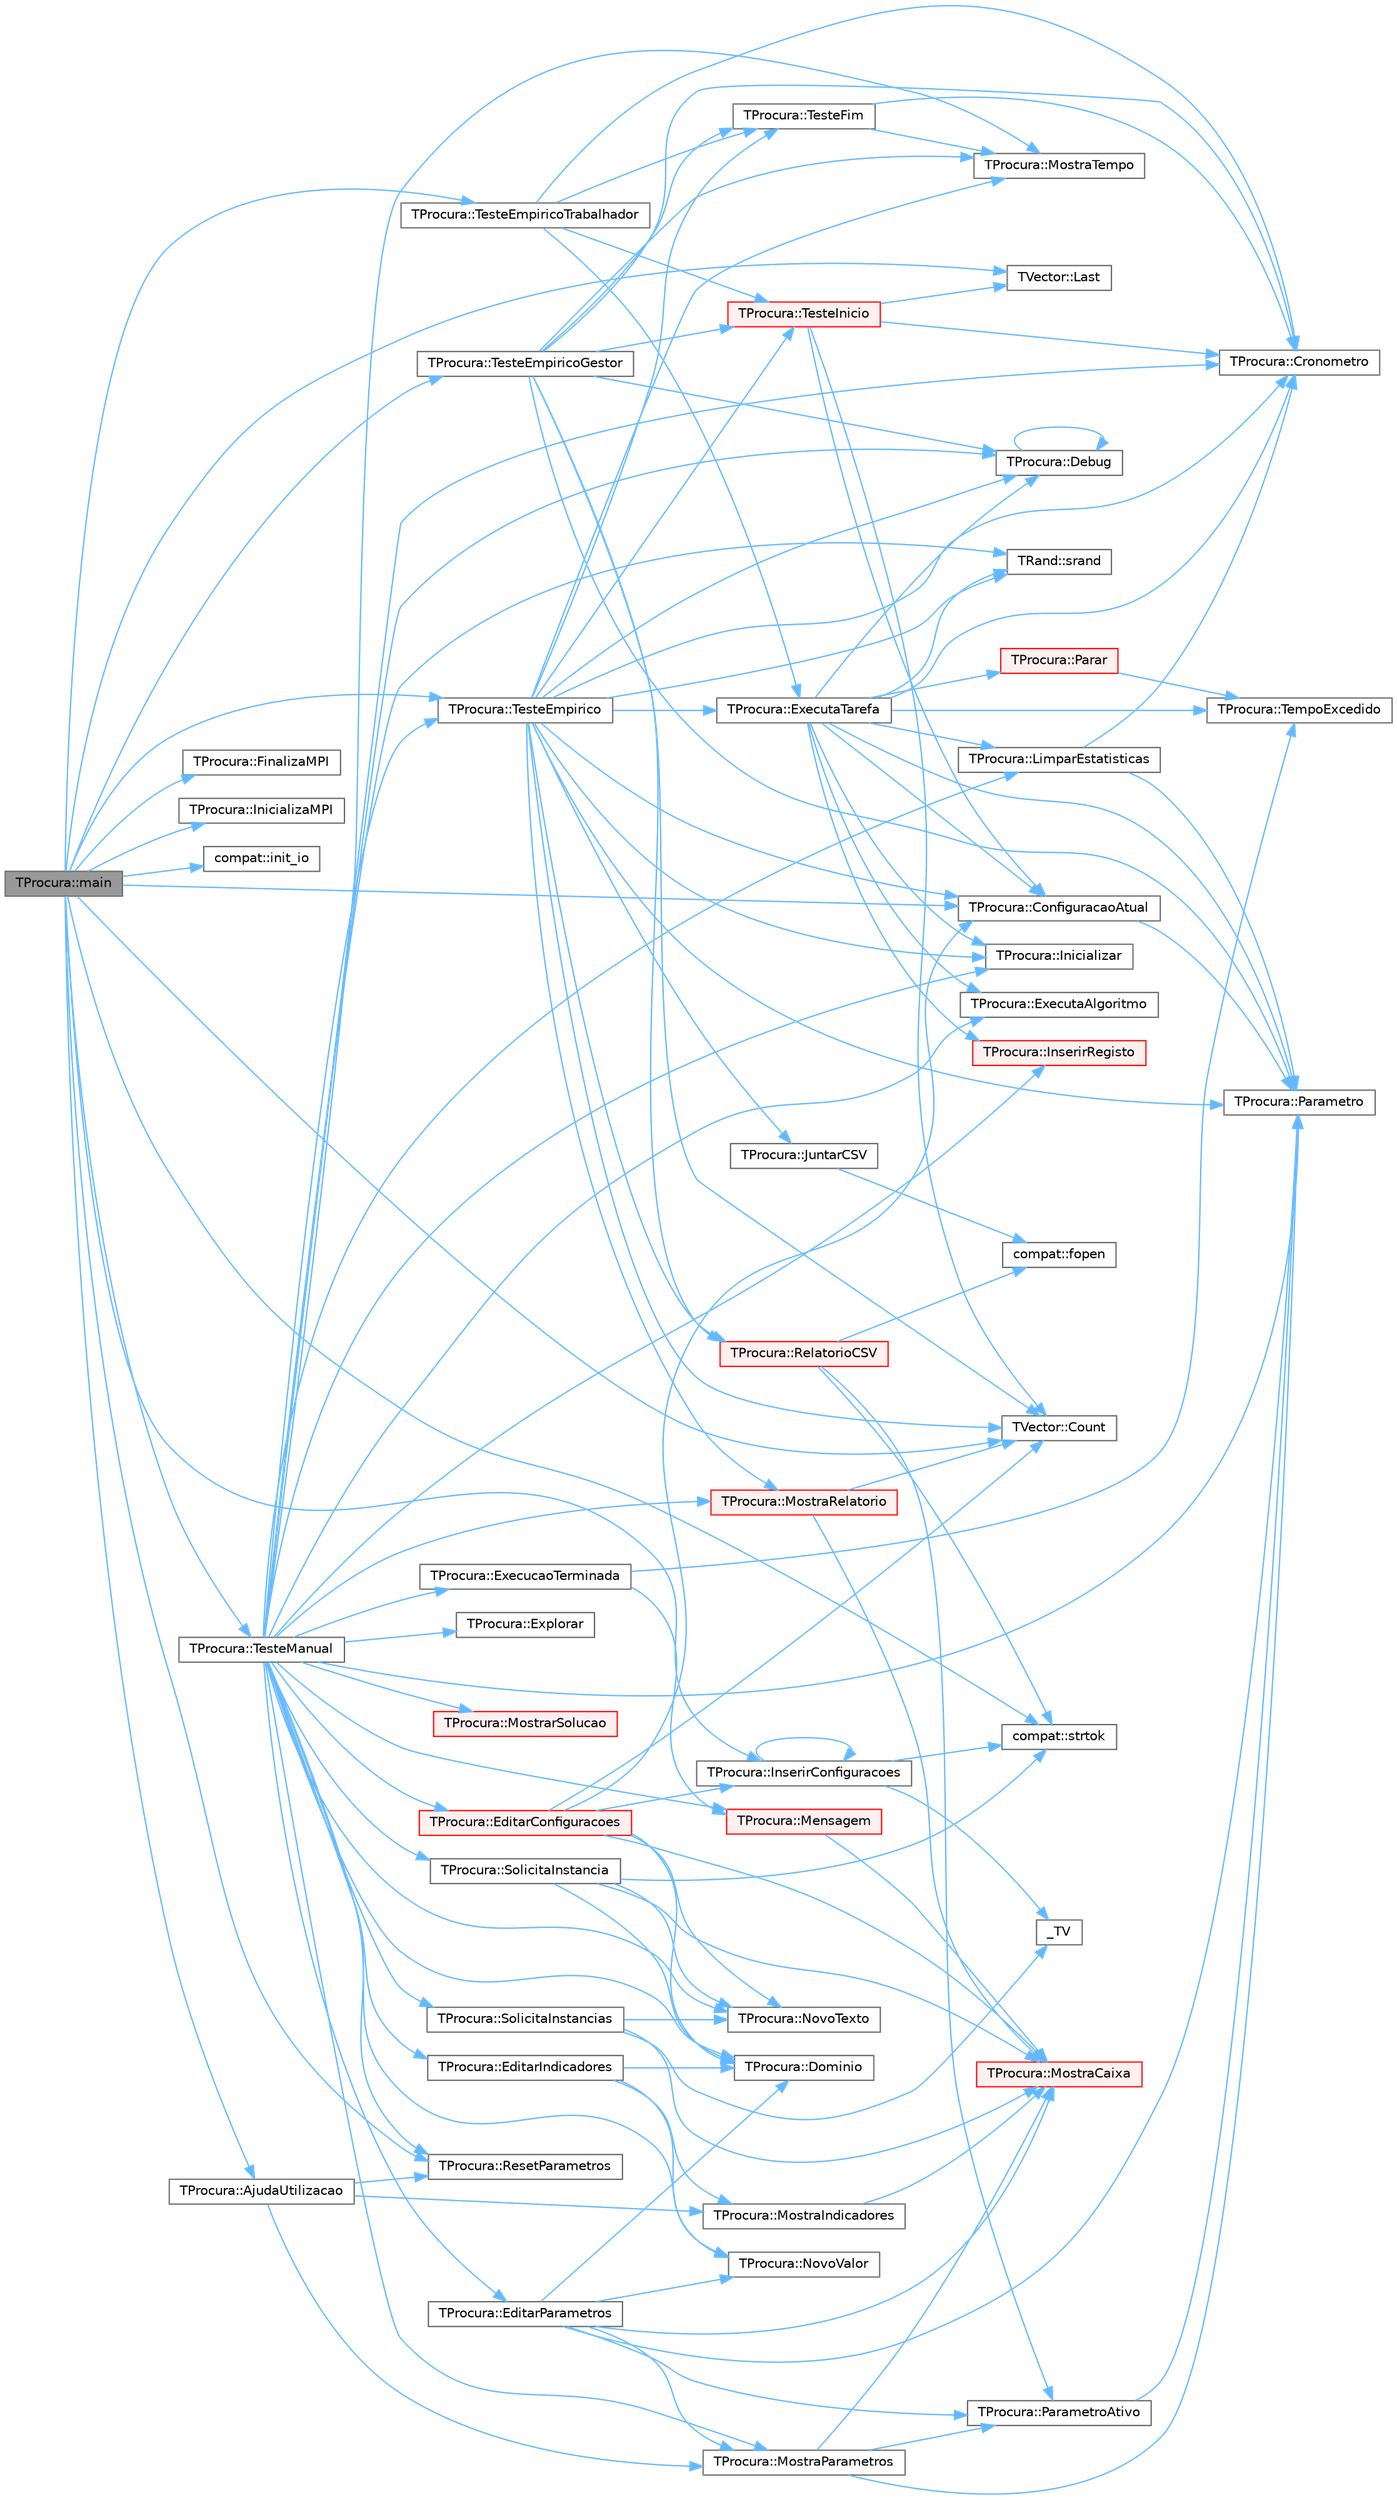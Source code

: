 digraph "TProcura::main"
{
 // LATEX_PDF_SIZE
  bgcolor="transparent";
  edge [fontname=Helvetica,fontsize=10,labelfontname=Helvetica,labelfontsize=10];
  node [fontname=Helvetica,fontsize=10,shape=box,height=0.2,width=0.4];
  rankdir="LR";
  Node1 [id="Node000001",label="TProcura::main",height=0.2,width=0.4,color="gray40", fillcolor="grey60", style="filled", fontcolor="black",tooltip="Inicializa a interação com o utilizador."];
  Node1 -> Node2 [id="edge1_Node000001_Node000002",color="steelblue1",style="solid",tooltip=" "];
  Node2 [id="Node000002",label="TProcura::AjudaUtilizacao",height=0.2,width=0.4,color="grey40", fillcolor="white", style="filled",URL="$classTProcura.html#adc4d653fe0feb6033083adc5d19e7fb5",tooltip="Mostra ajuda de utilização do programa."];
  Node2 -> Node3 [id="edge2_Node000002_Node000003",color="steelblue1",style="solid",tooltip=" "];
  Node3 [id="Node000003",label="TProcura::MostraIndicadores",height=0.2,width=0.4,color="grey40", fillcolor="white", style="filled",URL="$classTProcura.html#a99f5cf1c59ce543a58d802a1ac907299",tooltip="Mostra os indicadores definidos."];
  Node3 -> Node4 [id="edge3_Node000003_Node000004",color="steelblue1",style="solid",tooltip=" "];
  Node4 [id="Node000004",label="TProcura::MostraCaixa",height=0.2,width=0.4,color="red", fillcolor="#FFF0F0", style="filled",URL="$classTProcura.html#a3496857ee1a91785fbb6ad45f5e9ddea",tooltip=" "];
  Node2 -> Node6 [id="edge4_Node000002_Node000006",color="steelblue1",style="solid",tooltip=" "];
  Node6 [id="Node000006",label="TProcura::MostraParametros",height=0.2,width=0.4,color="grey40", fillcolor="white", style="filled",URL="$classTProcura.html#ae7fa07f03b8e5a201e35023ba7724b82",tooltip="Mostra os parâmetros atuais."];
  Node6 -> Node4 [id="edge5_Node000006_Node000004",color="steelblue1",style="solid",tooltip=" "];
  Node6 -> Node7 [id="edge6_Node000006_Node000007",color="steelblue1",style="solid",tooltip=" "];
  Node7 [id="Node000007",label="TProcura::Parametro",height=0.2,width=0.4,color="grey40", fillcolor="white", style="filled",URL="$classTProcura.html#a0e9e692f29af8a5d5279a8647c800437",tooltip=" "];
  Node6 -> Node8 [id="edge7_Node000006_Node000008",color="steelblue1",style="solid",tooltip=" "];
  Node8 [id="Node000008",label="TProcura::ParametroAtivo",height=0.2,width=0.4,color="grey40", fillcolor="white", style="filled",URL="$classTProcura.html#a816897a3f52c463e9ba30df3fd41dd6e",tooltip=" "];
  Node8 -> Node7 [id="edge8_Node000008_Node000007",color="steelblue1",style="solid",tooltip=" "];
  Node2 -> Node9 [id="edge9_Node000002_Node000009",color="steelblue1",style="solid",tooltip=" "];
  Node9 [id="Node000009",label="TProcura::ResetParametros",height=0.2,width=0.4,color="grey40", fillcolor="white", style="filled",URL="$classTProcura.html#a6b870a79b10bf2523bdb37c4b06bb871",tooltip="Inicializa os parametros, indicadores e instâncias."];
  Node1 -> Node10 [id="edge10_Node000001_Node000010",color="steelblue1",style="solid",tooltip=" "];
  Node10 [id="Node000010",label="TProcura::ConfiguracaoAtual",height=0.2,width=0.4,color="grey40", fillcolor="white", style="filled",URL="$classTProcura.html#ac1d9f06b12765a02290050af15463186",tooltip="Grava ou lê a configuração atual."];
  Node10 -> Node7 [id="edge11_Node000010_Node000007",color="steelblue1",style="solid",tooltip=" "];
  Node1 -> Node11 [id="edge12_Node000001_Node000011",color="steelblue1",style="solid",tooltip=" "];
  Node11 [id="Node000011",label="TVector::Count",height=0.2,width=0.4,color="grey40", fillcolor="white", style="filled",URL="$classTVector.html#ac3c744d84543ca6e32859eb7dfccfeef",tooltip=" "];
  Node1 -> Node12 [id="edge13_Node000001_Node000012",color="steelblue1",style="solid",tooltip=" "];
  Node12 [id="Node000012",label="TProcura::FinalizaMPI",height=0.2,width=0.4,color="grey40", fillcolor="white", style="filled",URL="$classTProcura.html#a5f946d1f7a89ca3c50fbb80477966607",tooltip="Finaliza o ambiente MPI, se aplicável."];
  Node1 -> Node13 [id="edge14_Node000001_Node000013",color="steelblue1",style="solid",tooltip=" "];
  Node13 [id="Node000013",label="TProcura::InicializaMPI",height=0.2,width=0.4,color="grey40", fillcolor="white", style="filled",URL="$classTProcura.html#a99028e43382ddefb3660942deb95608d",tooltip="Inicializa o ambiente MPI, se aplicável."];
  Node1 -> Node14 [id="edge15_Node000001_Node000014",color="steelblue1",style="solid",tooltip=" "];
  Node14 [id="Node000014",label="compat::init_io",height=0.2,width=0.4,color="grey40", fillcolor="white", style="filled",URL="$namespacecompat.html#a4458d9a13083e2a6ae1b6c659c4043cc",tooltip=" "];
  Node1 -> Node15 [id="edge16_Node000001_Node000015",color="steelblue1",style="solid",tooltip=" "];
  Node15 [id="Node000015",label="TProcura::InserirConfiguracoes",height=0.2,width=0.4,color="grey40", fillcolor="white", style="filled",URL="$classTProcura.html#a662c7ff8ba62bb5745a7ee0ec92eea13",tooltip="Insere configurações a partir de uma string."];
  Node15 -> Node16 [id="edge17_Node000015_Node000016",color="steelblue1",style="solid",tooltip=" "];
  Node16 [id="Node000016",label="_TV",height=0.2,width=0.4,color="grey40", fillcolor="white", style="filled",URL="$TVector_8h.html#a442726d787e600d83bb1f358840dcb3a",tooltip=" "];
  Node15 -> Node15 [id="edge18_Node000015_Node000015",color="steelblue1",style="solid",tooltip=" "];
  Node15 -> Node17 [id="edge19_Node000015_Node000017",color="steelblue1",style="solid",tooltip=" "];
  Node17 [id="Node000017",label="compat::strtok",height=0.2,width=0.4,color="grey40", fillcolor="white", style="filled",URL="$namespacecompat.html#a342aea1a38c4383aedcc7fea5e68048a",tooltip=" "];
  Node1 -> Node18 [id="edge20_Node000001_Node000018",color="steelblue1",style="solid",tooltip=" "];
  Node18 [id="Node000018",label="TVector::Last",height=0.2,width=0.4,color="grey40", fillcolor="white", style="filled",URL="$classTVector.html#aa304d639c79ef2842f9951846c6292e3",tooltip=" "];
  Node1 -> Node9 [id="edge21_Node000001_Node000009",color="steelblue1",style="solid",tooltip=" "];
  Node1 -> Node17 [id="edge22_Node000001_Node000017",color="steelblue1",style="solid",tooltip=" "];
  Node1 -> Node19 [id="edge23_Node000001_Node000019",color="steelblue1",style="solid",tooltip=" "];
  Node19 [id="Node000019",label="TProcura::TesteEmpirico",height=0.2,width=0.4,color="grey40", fillcolor="white", style="filled",URL="$classTProcura.html#ae98922e2f7f8bb6e487af0a1e4f84336",tooltip="Executa testes empíricos, em todas as configurações guardadas, nas instâncias selecionadas."];
  Node19 -> Node10 [id="edge24_Node000019_Node000010",color="steelblue1",style="solid",tooltip=" "];
  Node19 -> Node11 [id="edge25_Node000019_Node000011",color="steelblue1",style="solid",tooltip=" "];
  Node19 -> Node20 [id="edge26_Node000019_Node000020",color="steelblue1",style="solid",tooltip=" "];
  Node20 [id="Node000020",label="TProcura::Cronometro",height=0.2,width=0.4,color="grey40", fillcolor="white", style="filled",URL="$classTProcura.html#adb09aa964fe750da7a383318cd0f48a0",tooltip="retorna o tempo em segundos desde que o cronómetro foi inicializado"];
  Node19 -> Node21 [id="edge27_Node000019_Node000021",color="steelblue1",style="solid",tooltip=" "];
  Node21 [id="Node000021",label="TProcura::Debug",height=0.2,width=0.4,color="grey40", fillcolor="white", style="filled",URL="$classTProcura.html#a0c5676c1b54ab6bdc1045b98aeafe456",tooltip="Mostra o estado no ecrã, para debug."];
  Node21 -> Node21 [id="edge28_Node000021_Node000021",color="steelblue1",style="solid",tooltip=" "];
  Node19 -> Node22 [id="edge29_Node000019_Node000022",color="steelblue1",style="solid",tooltip=" "];
  Node22 [id="Node000022",label="TProcura::ExecutaTarefa",height=0.2,width=0.4,color="grey40", fillcolor="white", style="filled",URL="$classTProcura.html#a2c3c5fdff8277b04a219156dec0f068b",tooltip="Executa uma tarefa num teste empírico."];
  Node22 -> Node10 [id="edge30_Node000022_Node000010",color="steelblue1",style="solid",tooltip=" "];
  Node22 -> Node20 [id="edge31_Node000022_Node000020",color="steelblue1",style="solid",tooltip=" "];
  Node22 -> Node21 [id="edge32_Node000022_Node000021",color="steelblue1",style="solid",tooltip=" "];
  Node22 -> Node23 [id="edge33_Node000022_Node000023",color="steelblue1",style="solid",tooltip=" "];
  Node23 [id="Node000023",label="TProcura::ExecutaAlgoritmo",height=0.2,width=0.4,color="grey40", fillcolor="white", style="filled",URL="$classTProcura.html#a1297806db02da2a44794883a6f427965",tooltip="Executa o algoritmo com os parametros atuais."];
  Node22 -> Node24 [id="edge34_Node000022_Node000024",color="steelblue1",style="solid",tooltip=" "];
  Node24 [id="Node000024",label="TProcura::Inicializar",height=0.2,width=0.4,color="grey40", fillcolor="white", style="filled",URL="$classTProcura.html#a1af0e64ed79d99972d8d48fadf839f43",tooltip="Coloca o objecto no estado inicial da procura."];
  Node22 -> Node25 [id="edge35_Node000022_Node000025",color="steelblue1",style="solid",tooltip=" "];
  Node25 [id="Node000025",label="TProcura::InserirRegisto",height=0.2,width=0.4,color="red", fillcolor="#FFF0F0", style="filled",URL="$classTProcura.html#acd7a254a5057023a21b9909053c36f24",tooltip="Insere um novo registo de resultados."];
  Node22 -> Node29 [id="edge36_Node000022_Node000029",color="steelblue1",style="solid",tooltip=" "];
  Node29 [id="Node000029",label="TProcura::LimparEstatisticas",height=0.2,width=0.4,color="grey40", fillcolor="white", style="filled",URL="$classTProcura.html#ae82e7be02923531e7ead26b1b25cec0f",tooltip="Chapar antes da execução do algoritmo. Limpa valores estatísticos, e fixa o instante limite de tempo ..."];
  Node29 -> Node20 [id="edge37_Node000029_Node000020",color="steelblue1",style="solid",tooltip=" "];
  Node29 -> Node7 [id="edge38_Node000029_Node000007",color="steelblue1",style="solid",tooltip=" "];
  Node22 -> Node7 [id="edge39_Node000022_Node000007",color="steelblue1",style="solid",tooltip=" "];
  Node22 -> Node30 [id="edge40_Node000022_Node000030",color="steelblue1",style="solid",tooltip=" "];
  Node30 [id="Node000030",label="TProcura::Parar",height=0.2,width=0.4,color="red", fillcolor="#FFF0F0", style="filled",URL="$classTProcura.html#a7952e187e1b0ae0ca52edab157223179",tooltip="Verifica se a procura deve ser interrompida."];
  Node30 -> Node32 [id="edge41_Node000030_Node000032",color="steelblue1",style="solid",tooltip=" "];
  Node32 [id="Node000032",label="TProcura::TempoExcedido",height=0.2,width=0.4,color="grey40", fillcolor="white", style="filled",URL="$classTProcura.html#afa3015ac104b603930d3f60a34c09fff",tooltip=" "];
  Node22 -> Node33 [id="edge42_Node000022_Node000033",color="steelblue1",style="solid",tooltip=" "];
  Node33 [id="Node000033",label="TRand::srand",height=0.2,width=0.4,color="grey40", fillcolor="white", style="filled",URL="$namespaceTRand.html#ad0b319d6f58ab6820b001b4e3d3ae245",tooltip="Inicializa a semente da geração pseudo-aleatória."];
  Node22 -> Node32 [id="edge43_Node000022_Node000032",color="steelblue1",style="solid",tooltip=" "];
  Node19 -> Node24 [id="edge44_Node000019_Node000024",color="steelblue1",style="solid",tooltip=" "];
  Node19 -> Node34 [id="edge45_Node000019_Node000034",color="steelblue1",style="solid",tooltip=" "];
  Node34 [id="Node000034",label="TProcura::JuntarCSV",height=0.2,width=0.4,color="grey40", fillcolor="white", style="filled",URL="$classTProcura.html#aa47aff45144b528adaecdb654c498844",tooltip="Juntar ficheiros CSV gerados por diferentes processos MPI em um único ficheiro."];
  Node34 -> Node35 [id="edge46_Node000034_Node000035",color="steelblue1",style="solid",tooltip=" "];
  Node35 [id="Node000035",label="compat::fopen",height=0.2,width=0.4,color="grey40", fillcolor="white", style="filled",URL="$namespacecompat.html#a00b22acc72899dbcb64f43ad8ec8b41d",tooltip=" "];
  Node19 -> Node36 [id="edge47_Node000019_Node000036",color="steelblue1",style="solid",tooltip=" "];
  Node36 [id="Node000036",label="TProcura::MostraRelatorio",height=0.2,width=0.4,color="red", fillcolor="#FFF0F0", style="filled",URL="$classTProcura.html#a8efec796677c8e25ad8bdb56a1082e2d",tooltip="Mostra um relatório dos resultados."];
  Node36 -> Node11 [id="edge48_Node000036_Node000011",color="steelblue1",style="solid",tooltip=" "];
  Node36 -> Node4 [id="edge49_Node000036_Node000004",color="steelblue1",style="solid",tooltip=" "];
  Node19 -> Node43 [id="edge50_Node000019_Node000043",color="steelblue1",style="solid",tooltip=" "];
  Node43 [id="Node000043",label="TProcura::MostraTempo",height=0.2,width=0.4,color="grey40", fillcolor="white", style="filled",URL="$classTProcura.html#a3bfb17b3b826cc2f593f950a227c3049",tooltip="Mostra tempo num formato humano."];
  Node19 -> Node7 [id="edge51_Node000019_Node000007",color="steelblue1",style="solid",tooltip=" "];
  Node19 -> Node44 [id="edge52_Node000019_Node000044",color="steelblue1",style="solid",tooltip=" "];
  Node44 [id="Node000044",label="TProcura::RelatorioCSV",height=0.2,width=0.4,color="red", fillcolor="#FFF0F0", style="filled",URL="$classTProcura.html#ab29731e4c9c1d57ccf72740d7d96ec32",tooltip="Gera um relatório CSV com os resultados."];
  Node44 -> Node35 [id="edge53_Node000044_Node000035",color="steelblue1",style="solid",tooltip=" "];
  Node44 -> Node8 [id="edge54_Node000044_Node000008",color="steelblue1",style="solid",tooltip=" "];
  Node44 -> Node17 [id="edge55_Node000044_Node000017",color="steelblue1",style="solid",tooltip=" "];
  Node19 -> Node33 [id="edge56_Node000019_Node000033",color="steelblue1",style="solid",tooltip=" "];
  Node19 -> Node45 [id="edge57_Node000019_Node000045",color="steelblue1",style="solid",tooltip=" "];
  Node45 [id="Node000045",label="TProcura::TesteFim",height=0.2,width=0.4,color="grey40", fillcolor="white", style="filled",URL="$classTProcura.html#aacb98ca4aa5bbc4db469bb5329e58434",tooltip=" "];
  Node45 -> Node20 [id="edge58_Node000045_Node000020",color="steelblue1",style="solid",tooltip=" "];
  Node45 -> Node43 [id="edge59_Node000045_Node000043",color="steelblue1",style="solid",tooltip=" "];
  Node19 -> Node46 [id="edge60_Node000019_Node000046",color="steelblue1",style="solid",tooltip=" "];
  Node46 [id="Node000046",label="TProcura::TesteInicio",height=0.2,width=0.4,color="red", fillcolor="#FFF0F0", style="filled",URL="$classTProcura.html#a577697338460038138738e87157166af",tooltip="arranque de teste, auxiliar aos Testes Empíricos"];
  Node46 -> Node10 [id="edge61_Node000046_Node000010",color="steelblue1",style="solid",tooltip=" "];
  Node46 -> Node11 [id="edge62_Node000046_Node000011",color="steelblue1",style="solid",tooltip=" "];
  Node46 -> Node20 [id="edge63_Node000046_Node000020",color="steelblue1",style="solid",tooltip=" "];
  Node46 -> Node18 [id="edge64_Node000046_Node000018",color="steelblue1",style="solid",tooltip=" "];
  Node1 -> Node50 [id="edge65_Node000001_Node000050",color="steelblue1",style="solid",tooltip=" "];
  Node50 [id="Node000050",label="TProcura::TesteEmpiricoGestor",height=0.2,width=0.4,color="grey40", fillcolor="white", style="filled",URL="$classTProcura.html#afd7217164b5ffce15f1949138f469fdb",tooltip="Teste empírico com modo mestre-escravo (este é o mestre)"];
  Node50 -> Node11 [id="edge66_Node000050_Node000011",color="steelblue1",style="solid",tooltip=" "];
  Node50 -> Node20 [id="edge67_Node000050_Node000020",color="steelblue1",style="solid",tooltip=" "];
  Node50 -> Node21 [id="edge68_Node000050_Node000021",color="steelblue1",style="solid",tooltip=" "];
  Node50 -> Node43 [id="edge69_Node000050_Node000043",color="steelblue1",style="solid",tooltip=" "];
  Node50 -> Node7 [id="edge70_Node000050_Node000007",color="steelblue1",style="solid",tooltip=" "];
  Node50 -> Node44 [id="edge71_Node000050_Node000044",color="steelblue1",style="solid",tooltip=" "];
  Node50 -> Node45 [id="edge72_Node000050_Node000045",color="steelblue1",style="solid",tooltip=" "];
  Node50 -> Node46 [id="edge73_Node000050_Node000046",color="steelblue1",style="solid",tooltip=" "];
  Node1 -> Node51 [id="edge74_Node000001_Node000051",color="steelblue1",style="solid",tooltip=" "];
  Node51 [id="Node000051",label="TProcura::TesteEmpiricoTrabalhador",height=0.2,width=0.4,color="grey40", fillcolor="white", style="filled",URL="$classTProcura.html#a1b444fbb9aa1d6bf3df277df3f289587",tooltip="Teste empírico com modo mestre-escravo (este é o escravo)"];
  Node51 -> Node20 [id="edge75_Node000051_Node000020",color="steelblue1",style="solid",tooltip=" "];
  Node51 -> Node22 [id="edge76_Node000051_Node000022",color="steelblue1",style="solid",tooltip=" "];
  Node51 -> Node45 [id="edge77_Node000051_Node000045",color="steelblue1",style="solid",tooltip=" "];
  Node51 -> Node46 [id="edge78_Node000051_Node000046",color="steelblue1",style="solid",tooltip=" "];
  Node1 -> Node52 [id="edge79_Node000001_Node000052",color="steelblue1",style="solid",tooltip=" "];
  Node52 [id="Node000052",label="TProcura::TesteManual",height=0.2,width=0.4,color="grey40", fillcolor="white", style="filled",URL="$classTProcura.html#a5fdf4e8f76e59eb83fbc274fa61e34af",tooltip="Inicializa a interação com o utilizador."];
  Node52 -> Node20 [id="edge80_Node000052_Node000020",color="steelblue1",style="solid",tooltip=" "];
  Node52 -> Node21 [id="edge81_Node000052_Node000021",color="steelblue1",style="solid",tooltip=" "];
  Node52 -> Node53 [id="edge82_Node000052_Node000053",color="steelblue1",style="solid",tooltip=" "];
  Node53 [id="Node000053",label="TProcura::Dominio",height=0.2,width=0.4,color="grey40", fillcolor="white", style="filled",URL="$classTProcura.html#a12cd67e1b86ed4d6a6c47c652c0cd9bf",tooltip="Limita o domínio de um parâmetro inteiro."];
  Node52 -> Node54 [id="edge83_Node000052_Node000054",color="steelblue1",style="solid",tooltip=" "];
  Node54 [id="Node000054",label="TProcura::EditarConfiguracoes",height=0.2,width=0.4,color="red", fillcolor="#FFF0F0", style="filled",URL="$classTProcura.html#ae559b54c7ff363280df914fec988794f",tooltip="Permite ao utilizador editar as configurações."];
  Node54 -> Node10 [id="edge84_Node000054_Node000010",color="steelblue1",style="solid",tooltip=" "];
  Node54 -> Node11 [id="edge85_Node000054_Node000011",color="steelblue1",style="solid",tooltip=" "];
  Node54 -> Node53 [id="edge86_Node000054_Node000053",color="steelblue1",style="solid",tooltip=" "];
  Node54 -> Node15 [id="edge87_Node000054_Node000015",color="steelblue1",style="solid",tooltip=" "];
  Node54 -> Node4 [id="edge88_Node000054_Node000004",color="steelblue1",style="solid",tooltip=" "];
  Node54 -> Node57 [id="edge89_Node000054_Node000057",color="steelblue1",style="solid",tooltip=" "];
  Node57 [id="Node000057",label="TProcura::NovoTexto",height=0.2,width=0.4,color="grey40", fillcolor="white", style="filled",URL="$classTProcura.html#a17fa21564876d313f79b4376ce7366a1",tooltip=" "];
  Node52 -> Node58 [id="edge90_Node000052_Node000058",color="steelblue1",style="solid",tooltip=" "];
  Node58 [id="Node000058",label="TProcura::EditarIndicadores",height=0.2,width=0.4,color="grey40", fillcolor="white", style="filled",URL="$classTProcura.html#a8f5d1ccb82a33db762fbb8400eeacf39",tooltip="Permite ao utilizador editar os indicadores a utilizar."];
  Node58 -> Node53 [id="edge91_Node000058_Node000053",color="steelblue1",style="solid",tooltip=" "];
  Node58 -> Node3 [id="edge92_Node000058_Node000003",color="steelblue1",style="solid",tooltip=" "];
  Node58 -> Node59 [id="edge93_Node000058_Node000059",color="steelblue1",style="solid",tooltip=" "];
  Node59 [id="Node000059",label="TProcura::NovoValor",height=0.2,width=0.4,color="grey40", fillcolor="white", style="filled",URL="$classTProcura.html#a9918a19f3cead7c9c6bd28f19ff31b0e",tooltip=" "];
  Node52 -> Node60 [id="edge94_Node000052_Node000060",color="steelblue1",style="solid",tooltip=" "];
  Node60 [id="Node000060",label="TProcura::EditarParametros",height=0.2,width=0.4,color="grey40", fillcolor="white", style="filled",URL="$classTProcura.html#ab044dca559e3c04e5cec68647af2c7c4",tooltip="Permite ao utilizador editar os parâmetros."];
  Node60 -> Node53 [id="edge95_Node000060_Node000053",color="steelblue1",style="solid",tooltip=" "];
  Node60 -> Node4 [id="edge96_Node000060_Node000004",color="steelblue1",style="solid",tooltip=" "];
  Node60 -> Node6 [id="edge97_Node000060_Node000006",color="steelblue1",style="solid",tooltip=" "];
  Node60 -> Node59 [id="edge98_Node000060_Node000059",color="steelblue1",style="solid",tooltip=" "];
  Node60 -> Node7 [id="edge99_Node000060_Node000007",color="steelblue1",style="solid",tooltip=" "];
  Node60 -> Node8 [id="edge100_Node000060_Node000008",color="steelblue1",style="solid",tooltip=" "];
  Node52 -> Node61 [id="edge101_Node000052_Node000061",color="steelblue1",style="solid",tooltip=" "];
  Node61 [id="Node000061",label="TProcura::ExecucaoTerminada",height=0.2,width=0.4,color="grey40", fillcolor="white", style="filled",URL="$classTProcura.html#a86985c8dc9a0e0bd375a4148f6ea6de7",tooltip="Chamar após a execução do algoritmo. Grava o tempo consumido."];
  Node61 -> Node62 [id="edge102_Node000061_Node000062",color="steelblue1",style="solid",tooltip=" "];
  Node62 [id="Node000062",label="TProcura::Mensagem",height=0.2,width=0.4,color="red", fillcolor="#FFF0F0", style="filled",URL="$classTProcura.html#a8367fcda807ebad51f2475eba9adf3a3",tooltip=" "];
  Node62 -> Node4 [id="edge103_Node000062_Node000004",color="steelblue1",style="solid",tooltip=" "];
  Node61 -> Node32 [id="edge104_Node000061_Node000032",color="steelblue1",style="solid",tooltip=" "];
  Node52 -> Node23 [id="edge105_Node000052_Node000023",color="steelblue1",style="solid",tooltip=" "];
  Node52 -> Node63 [id="edge106_Node000052_Node000063",color="steelblue1",style="solid",tooltip=" "];
  Node63 [id="Node000063",label="TProcura::Explorar",height=0.2,width=0.4,color="grey40", fillcolor="white", style="filled",URL="$classTProcura.html#abd93e2ba1f58d3ee7bef74845cee99fb",tooltip="definir para explorar manualmente os dados (não definido em TProcura, apenas em TProcuraConstrutiva)"];
  Node52 -> Node24 [id="edge107_Node000052_Node000024",color="steelblue1",style="solid",tooltip=" "];
  Node52 -> Node25 [id="edge108_Node000052_Node000025",color="steelblue1",style="solid",tooltip=" "];
  Node52 -> Node29 [id="edge109_Node000052_Node000029",color="steelblue1",style="solid",tooltip=" "];
  Node52 -> Node62 [id="edge110_Node000052_Node000062",color="steelblue1",style="solid",tooltip=" "];
  Node52 -> Node6 [id="edge111_Node000052_Node000006",color="steelblue1",style="solid",tooltip=" "];
  Node52 -> Node36 [id="edge112_Node000052_Node000036",color="steelblue1",style="solid",tooltip=" "];
  Node52 -> Node64 [id="edge113_Node000052_Node000064",color="steelblue1",style="solid",tooltip=" "];
  Node64 [id="Node000064",label="TProcura::MostrarSolucao",height=0.2,width=0.4,color="red", fillcolor="#FFF0F0", style="filled",URL="$classTProcura.html#a014a294d094430b113ffb36e64a74d97",tooltip="definir para visualizar a solução"];
  Node52 -> Node43 [id="edge114_Node000052_Node000043",color="steelblue1",style="solid",tooltip=" "];
  Node52 -> Node57 [id="edge115_Node000052_Node000057",color="steelblue1",style="solid",tooltip=" "];
  Node52 -> Node59 [id="edge116_Node000052_Node000059",color="steelblue1",style="solid",tooltip=" "];
  Node52 -> Node7 [id="edge117_Node000052_Node000007",color="steelblue1",style="solid",tooltip=" "];
  Node52 -> Node9 [id="edge118_Node000052_Node000009",color="steelblue1",style="solid",tooltip=" "];
  Node52 -> Node65 [id="edge119_Node000052_Node000065",color="steelblue1",style="solid",tooltip=" "];
  Node65 [id="Node000065",label="TProcura::SolicitaInstancia",height=0.2,width=0.4,color="grey40", fillcolor="white", style="filled",URL="$classTProcura.html#ae9f0b921a171a110e6a6fcc209332635",tooltip="Solicita ao utilizador o ID da instância a utilizar, permitindo alterar também o prefixo do ficheiro."];
  Node65 -> Node53 [id="edge120_Node000065_Node000053",color="steelblue1",style="solid",tooltip=" "];
  Node65 -> Node4 [id="edge121_Node000065_Node000004",color="steelblue1",style="solid",tooltip=" "];
  Node65 -> Node57 [id="edge122_Node000065_Node000057",color="steelblue1",style="solid",tooltip=" "];
  Node65 -> Node17 [id="edge123_Node000065_Node000017",color="steelblue1",style="solid",tooltip=" "];
  Node52 -> Node66 [id="edge124_Node000052_Node000066",color="steelblue1",style="solid",tooltip=" "];
  Node66 [id="Node000066",label="TProcura::SolicitaInstancias",height=0.2,width=0.4,color="grey40", fillcolor="white", style="filled",URL="$classTProcura.html#a6941386b767d6f0723c6eb9d27241d69",tooltip="Solicita ao utilizador uma lista de instâncias."];
  Node66 -> Node16 [id="edge125_Node000066_Node000016",color="steelblue1",style="solid",tooltip=" "];
  Node66 -> Node4 [id="edge126_Node000066_Node000004",color="steelblue1",style="solid",tooltip=" "];
  Node66 -> Node57 [id="edge127_Node000066_Node000057",color="steelblue1",style="solid",tooltip=" "];
  Node52 -> Node33 [id="edge128_Node000052_Node000033",color="steelblue1",style="solid",tooltip=" "];
  Node52 -> Node19 [id="edge129_Node000052_Node000019",color="steelblue1",style="solid",tooltip=" "];
}
